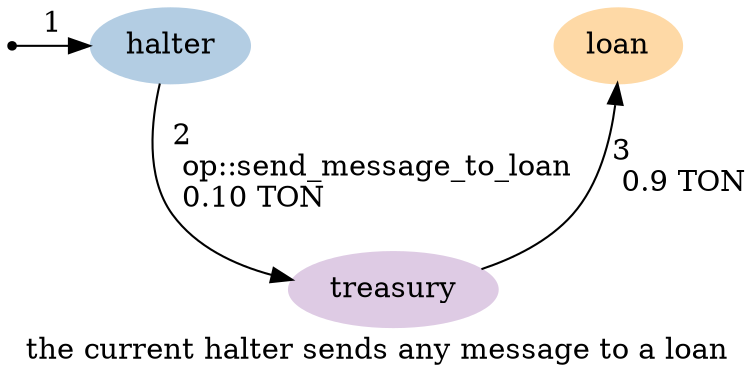 digraph {
    label="the current halter sends any message to a loan"
    node [ colorscheme=pastel19 style=filled ]

    /* Entities */
    external [ shape=point ]
    halter [ color=2 ]
    treasury [ color=4 ]
    loan [ color=5 ]

    /* Relationships */
    external -> halter [ label="1" ]
    halter -> treasury [ label="2\l op::send_message_to_loan\l 0.10 TON\l" ]
    treasury -> loan [ label="3\l 0.9 TON\l" ]

    /* Ranks */
    { rank=min external halter }
    { rank=max treasury }
}
